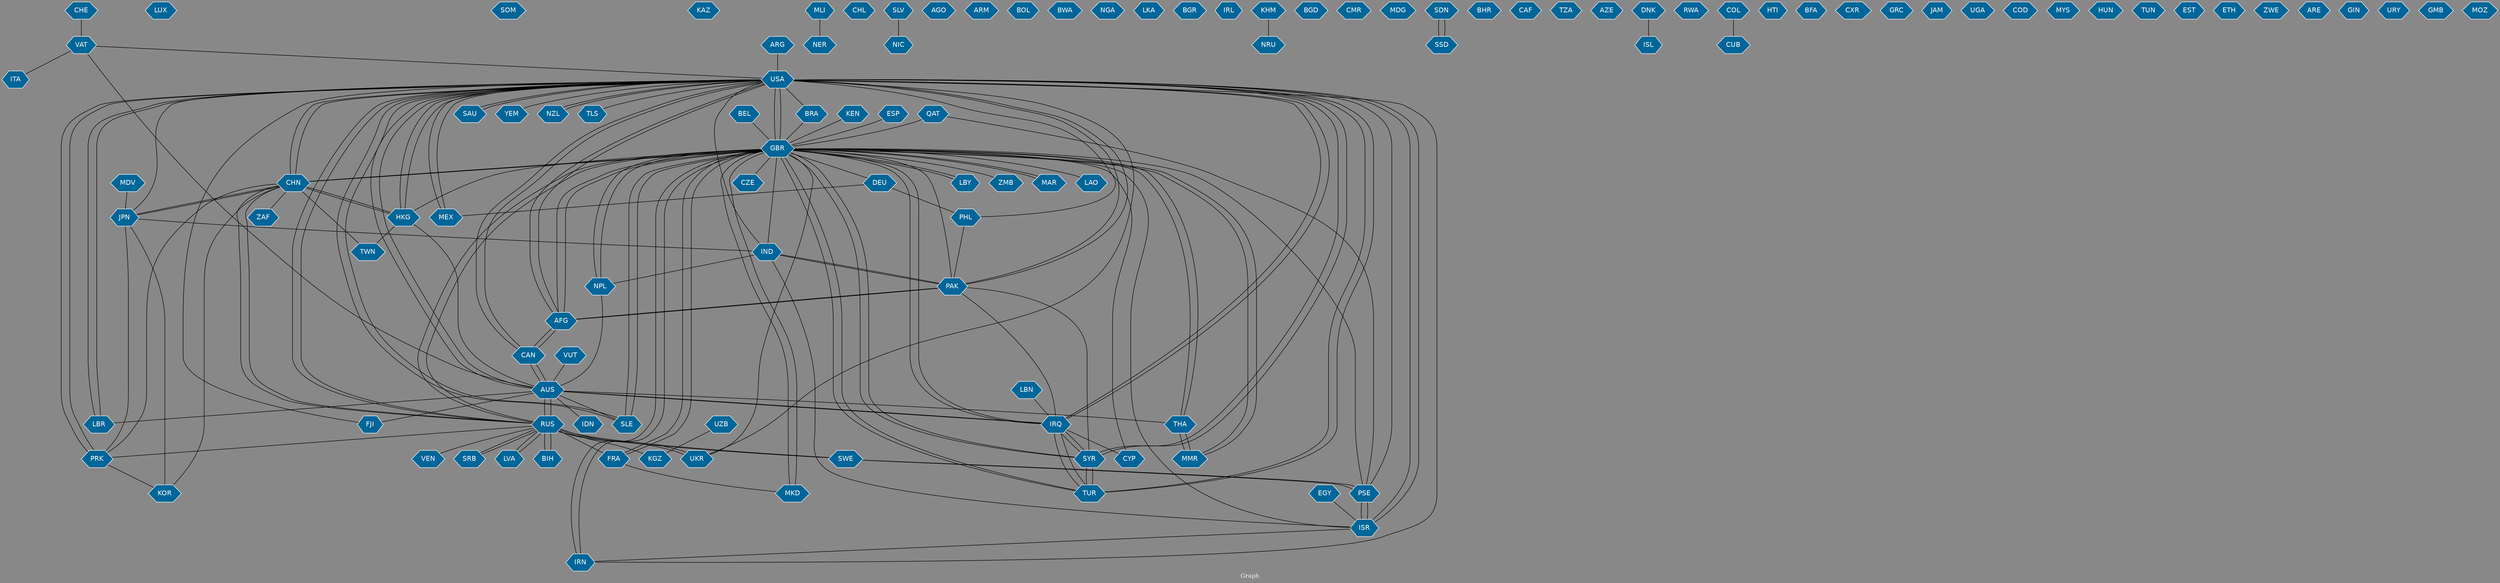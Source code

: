 // Countries together in item graph
graph {
	graph [bgcolor="#888888" fontcolor=white fontsize=12 label="Graph" outputorder=edgesfirst overlap=prism]
	node [color=white fillcolor="#006699" fontcolor=white fontname=Helvetica shape=hexagon style=filled]
	edge [arrowhead=open color=black fontcolor=white fontname=Courier fontsize=12]
		USA [label=USA]
		GBR [label=GBR]
		CHN [label=CHN]
		HKG [label=HKG]
		PAK [label=PAK]
		AUS [label=AUS]
		IRQ [label=IRQ]
		LBR [label=LBR]
		CAN [label=CAN]
		KEN [label=KEN]
		ESP [label=ESP]
		TUR [label=TUR]
		LUX [label=LUX]
		SYR [label=SYR]
		SOM [label=SOM]
		KAZ [label=KAZ]
		MEX [label=MEX]
		ZAF [label=ZAF]
		NPL [label=NPL]
		KOR [label=KOR]
		MLI [label=MLI]
		VAT [label=VAT]
		SWE [label=SWE]
		ISR [label=ISR]
		CHL [label=CHL]
		AFG [label=AFG]
		QAT [label=QAT]
		PRK [label=PRK]
		SLV [label=SLV]
		NIC [label=NIC]
		PSE [label=PSE]
		FRA [label=FRA]
		EGY [label=EGY]
		BIH [label=BIH]
		RUS [label=RUS]
		VEN [label=VEN]
		IND [label=IND]
		UZB [label=UZB]
		KGZ [label=KGZ]
		SLE [label=SLE]
		UKR [label=UKR]
		MMR [label=MMR]
		THA [label=THA]
		JPN [label=JPN]
		ITA [label=ITA]
		AGO [label=AGO]
		DEU [label=DEU]
		VUT [label=VUT]
		BRA [label=BRA]
		ARM [label=ARM]
		PHL [label=PHL]
		SAU [label=SAU]
		SRB [label=SRB]
		BOL [label=BOL]
		BWA [label=BWA]
		NGA [label=NGA]
		MKD [label=MKD]
		ARG [label=ARG]
		LKA [label=LKA]
		IRN [label=IRN]
		BGR [label=BGR]
		LBN [label=LBN]
		IRL [label=IRL]
		KHM [label=KHM]
		YEM [label=YEM]
		BGD [label=BGD]
		NER [label=NER]
		CMR [label=CMR]
		FJI [label=FJI]
		LBY [label=LBY]
		MDG [label=MDG]
		SDN [label=SDN]
		BHR [label=BHR]
		ZMB [label=ZMB]
		NZL [label=NZL]
		CAF [label=CAF]
		MAR [label=MAR]
		TZA [label=TZA]
		IDN [label=IDN]
		BEL [label=BEL]
		AZE [label=AZE]
		DNK [label=DNK]
		ISL [label=ISL]
		RWA [label=RWA]
		COL [label=COL]
		HTI [label=HTI]
		BFA [label=BFA]
		"CXR " [label="CXR "]
		GRC [label=GRC]
		LAO [label=LAO]
		JAM [label=JAM]
		UGA [label=UGA]
		COD [label=COD]
		NRU [label=NRU]
		LVA [label=LVA]
		SSD [label=SSD]
		CUB [label=CUB]
		MYS [label=MYS]
		HUN [label=HUN]
		TUN [label=TUN]
		MDV [label=MDV]
		EST [label=EST]
		ETH [label=ETH]
		TWN [label=TWN]
		ZWE [label=ZWE]
		ARE [label=ARE]
		CHE [label=CHE]
		CYP [label=CYP]
		CZE [label=CZE]
		TLS [label=TLS]
		GIN [label=GIN]
		URY [label=URY]
		GMB [label=GMB]
		MOZ [label=MOZ]
			HKG -- USA [weight=2]
			RUS -- KGZ [weight=2]
			GBR -- IRN [weight=1]
			TUR -- SYR [weight=11]
			SYR -- TUR [weight=13]
			IRN -- USA [weight=1]
			FRA -- MKD [weight=1]
			DEU -- MEX [weight=1]
			CAN -- USA [weight=2]
			ARG -- USA [weight=1]
			AUS -- THA [weight=1]
			VAT -- USA [weight=2]
			IRQ -- GBR [weight=2]
			GBR -- CYP [weight=1]
			GBR -- CZE [weight=1]
			IRQ -- CYP [weight=1]
			USA -- NZL [weight=1]
			AFG -- GBR [weight=3]
			SDN -- SSD [weight=3]
			SLE -- GBR [weight=13]
			AFG -- USA [weight=2]
			SWE -- PSE [weight=2]
			GBR -- LBY [weight=1]
			ISR -- IRN [weight=1]
			LBY -- GBR [weight=3]
			HKG -- TWN [weight=1]
			LBR -- USA [weight=2]
			CHN -- PRK [weight=1]
			MDV -- JPN [weight=1]
			CHN -- ZAF [weight=1]
			SLV -- NIC [weight=1]
			USA -- YEM [weight=1]
			JPN -- CHN [weight=1]
			GBR -- LAO [weight=1]
			GBR -- MAR [weight=4]
			LBN -- IRQ [weight=1]
			PSE -- GBR [weight=3]
			TUR -- USA [weight=5]
			GBR -- THA [weight=8]
			PRK -- USA [weight=2]
			PAK -- IND [weight=2]
			PSE -- SWE [weight=1]
			GBR -- MKD [weight=3]
			USA -- AFG [weight=3]
			THA -- GBR [weight=5]
			JPN -- USA [weight=1]
			COL -- CUB [weight=2]
			CHN -- USA [weight=3]
			USA -- LBR [weight=6]
			DEU -- PHL [weight=3]
			AFG -- CAN [weight=1]
			CHN -- GBR [weight=1]
			ISR -- IND [weight=1]
			PAK -- IRQ [weight=1]
			GBR -- CHN [weight=1]
			QAT -- GBR [weight=2]
			PAK -- AFG [weight=1]
			LVA -- RUS [weight=2]
			EGY -- ISR [weight=1]
			BRA -- GBR [weight=2]
			GBR -- HKG [weight=2]
			CHN -- TWN [weight=1]
			QAT -- PSE [weight=1]
			AUS -- IRQ [weight=4]
			VUT -- AUS [weight=1]
			USA -- SYR [weight=7]
			CHN -- RUS [weight=2]
			GBR -- DEU [weight=1]
			USA -- IRQ [weight=4]
			GBR -- SLE [weight=8]
			GBR -- IND [weight=2]
			RUS -- USA [weight=1]
			USA -- TUR [weight=7]
			CHN -- JPN [weight=1]
			UKR -- USA [weight=1]
			RUS -- SRB [weight=1]
			RUS -- PRK [weight=1]
			IRQ -- SYR [weight=7]
			PSE -- ISR [weight=6]
			HKG -- CHN [weight=8]
			ISR -- USA [weight=5]
			TUR -- IRQ [weight=3]
			GBR -- RUS [weight=2]
			KOR -- CHN [weight=1]
			MMR -- GBR [weight=2]
			JPN -- IND [weight=1]
			USA -- RUS [weight=2]
			BEL -- GBR [weight=2]
			USA -- SLE [weight=1]
			GBR -- IRQ [weight=5]
			GBR -- SYR [weight=3]
			KEN -- GBR [weight=1]
			TUR -- GBR [weight=1]
			HKG -- AUS [weight=2]
			ISR -- PSE [weight=3]
			SLE -- USA [weight=1]
			IND -- PAK [weight=1]
			GBR -- ZMB [weight=1]
			FRA -- GBR [weight=2]
			PAK -- USA [weight=1]
			NPL -- AUS [weight=2]
			CAN -- AFG [weight=1]
			AUS -- LBR [weight=1]
			VAT -- AUS [weight=1]
			CAN -- AUS [weight=2]
			SRB -- RUS [weight=1]
			GBR -- FRA [weight=1]
			SWE -- RUS [weight=1]
			GBR -- AFG [weight=5]
			PAK -- SYR [weight=1]
			UKR -- GBR [weight=1]
			MEX -- USA [weight=1]
			NZL -- USA [weight=2]
			VAT -- ITA [weight=1]
			ISR -- GBR [weight=2]
			USA -- TLS [weight=1]
			PRK -- KOR [weight=1]
			RUS -- UKR [weight=10]
			GBR -- NPL [weight=1]
			USA -- PSE [weight=1]
			ESP -- GBR [weight=1]
			IRN -- GBR [weight=2]
			AUS -- SLE [weight=1]
			RUS -- AUS [weight=6]
			RUS -- BIH [weight=1]
			USA -- BRA [weight=1]
			AUS -- USA [weight=1]
			GBR -- USA [weight=4]
			USA -- PAK [weight=3]
			DNK -- ISL [weight=1]
			USA -- PRK [weight=2]
			USA -- ISR [weight=3]
			USA -- AUS [weight=1]
			SYR -- USA [weight=8]
			SYR -- IRQ [weight=5]
			USA -- HKG [weight=1]
			AUS -- FJI [weight=1]
			UKR -- RUS [weight=7]
			RUS -- VEN [weight=1]
			MAR -- GBR [weight=2]
			USA -- CAN [weight=1]
			IRQ -- AUS [weight=2]
			RUS -- SWE [weight=1]
			RUS -- LVA [weight=1]
			RUS -- FRA [weight=1]
			THA -- MMR [weight=4]
			IRQ -- USA [weight=2]
			AUS -- CAN [weight=1]
			CHE -- VAT [weight=1]
			SSD -- SDN [weight=1]
			USA -- MEX [weight=1]
			AUS -- IDN [weight=2]
			JPN -- KOR [weight=1]
			MKD -- GBR [weight=4]
			USA -- SAU [weight=2]
			GBR -- TUR [weight=1]
			BIH -- RUS [weight=1]
			USA -- FJI [weight=1]
			USA -- IND [weight=1]
			AFG -- PAK [weight=2]
			USA -- PHL [weight=1]
			AUS -- RUS [weight=3]
			MMR -- THA [weight=5]
			MLI -- NER [weight=1]
			RUS -- GBR [weight=1]
			PAK -- GBR [weight=1]
			GBR -- MMR [weight=5]
			KHM -- NRU [weight=1]
			USA -- CHN [weight=4]
			UZB -- KGZ [weight=1]
			PRK -- JPN [weight=1]
			SYR -- GBR [weight=4]
			IRQ -- TUR [weight=5]
			USA -- GBR [weight=3]
			RUS -- CHN [weight=1]
			CHN -- HKG [weight=9]
			PHL -- PAK [weight=1]
			IND -- NPL [weight=1]
			NPL -- GBR [weight=3]
			SAU -- USA [weight=1]
}